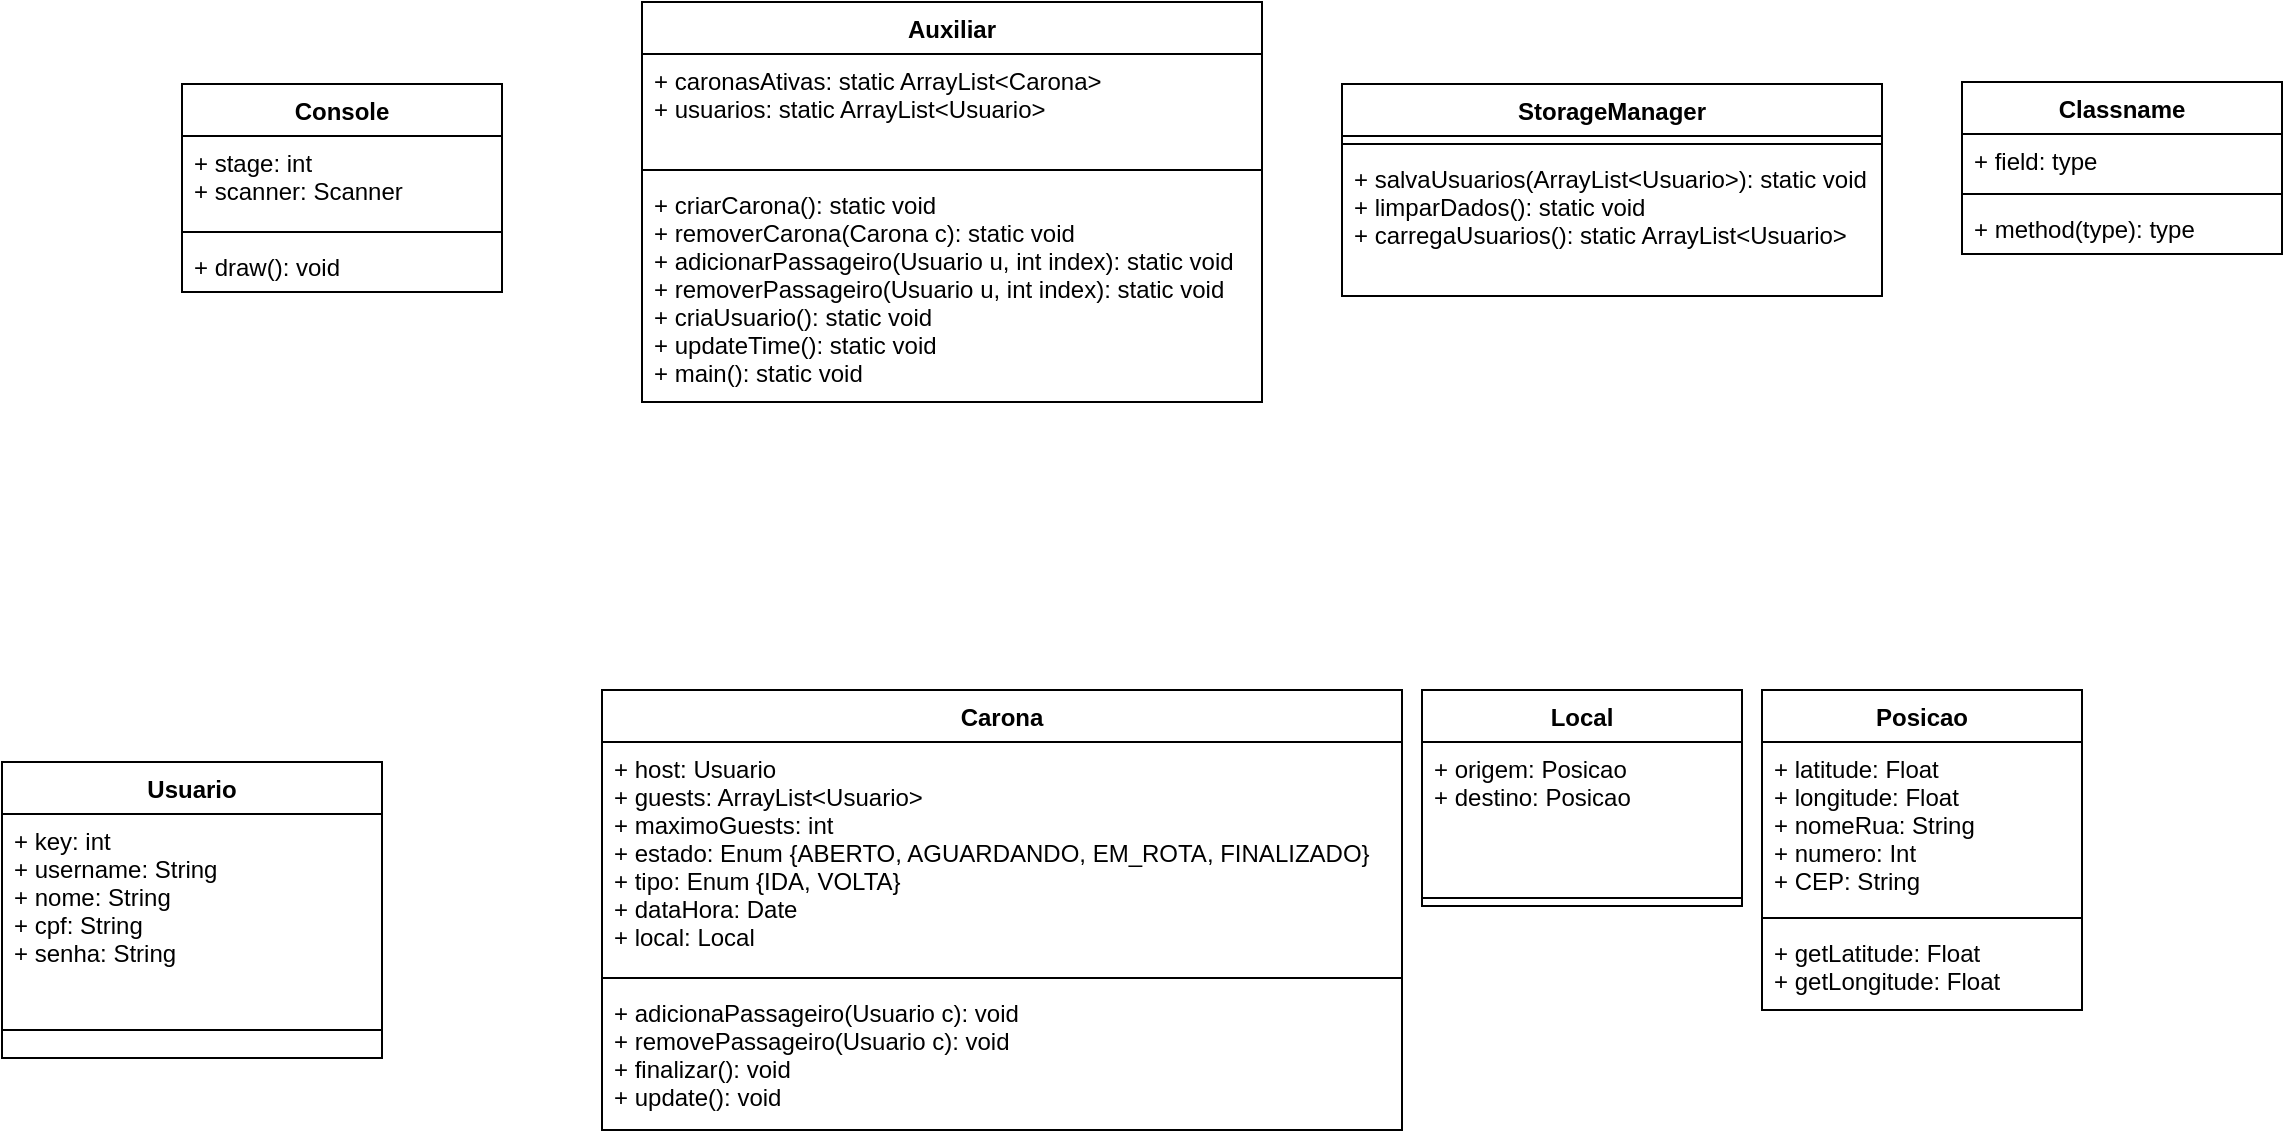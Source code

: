<mxfile version="13.10.9" type="device"><diagram id="C5RBs43oDa-KdzZeNtuy" name="Page-1"><mxGraphModel dx="1038" dy="580" grid="1" gridSize="10" guides="1" tooltips="1" connect="1" arrows="1" fold="1" page="1" pageScale="1" pageWidth="827" pageHeight="1169" math="0" shadow="0"><root><mxCell id="WIyWlLk6GJQsqaUBKTNV-0"/><mxCell id="WIyWlLk6GJQsqaUBKTNV-1" parent="WIyWlLk6GJQsqaUBKTNV-0"/><mxCell id="70YJ4k9ds1o5UzrM6RvZ-0" value="Carona" style="swimlane;fontStyle=1;align=center;verticalAlign=top;childLayout=stackLayout;horizontal=1;startSize=26;horizontalStack=0;resizeParent=1;resizeParentMax=0;resizeLast=0;collapsible=1;marginBottom=0;" parent="WIyWlLk6GJQsqaUBKTNV-1" vertex="1"><mxGeometry x="310" y="344" width="400" height="220" as="geometry"/></mxCell><mxCell id="70YJ4k9ds1o5UzrM6RvZ-1" value="+ host: Usuario&#10;+ guests: ArrayList&lt;Usuario&gt;&#10;+ maximoGuests: int&#10;+ estado: Enum {ABERTO, AGUARDANDO, EM_ROTA, FINALIZADO}&#10;+ tipo: Enum {IDA, VOLTA}&#10;+ dataHora: Date&#10;+ local: Local&#10;" style="text;strokeColor=none;fillColor=none;align=left;verticalAlign=top;spacingLeft=4;spacingRight=4;overflow=hidden;rotatable=0;points=[[0,0.5],[1,0.5]];portConstraint=eastwest;" parent="70YJ4k9ds1o5UzrM6RvZ-0" vertex="1"><mxGeometry y="26" width="400" height="114" as="geometry"/></mxCell><mxCell id="70YJ4k9ds1o5UzrM6RvZ-2" value="" style="line;strokeWidth=1;fillColor=none;align=left;verticalAlign=middle;spacingTop=-1;spacingLeft=3;spacingRight=3;rotatable=0;labelPosition=right;points=[];portConstraint=eastwest;" parent="70YJ4k9ds1o5UzrM6RvZ-0" vertex="1"><mxGeometry y="140" width="400" height="8" as="geometry"/></mxCell><mxCell id="70YJ4k9ds1o5UzrM6RvZ-3" value="+ adicionaPassageiro(Usuario c): void&#10;+ removePassageiro(Usuario c): void&#10;+ finalizar(): void&#10;+ update(): void" style="text;strokeColor=none;fillColor=none;align=left;verticalAlign=top;spacingLeft=4;spacingRight=4;overflow=hidden;rotatable=0;points=[[0,0.5],[1,0.5]];portConstraint=eastwest;" parent="70YJ4k9ds1o5UzrM6RvZ-0" vertex="1"><mxGeometry y="148" width="400" height="72" as="geometry"/></mxCell><mxCell id="70YJ4k9ds1o5UzrM6RvZ-4" value="Usuario" style="swimlane;fontStyle=1;align=center;verticalAlign=top;childLayout=stackLayout;horizontal=1;startSize=26;horizontalStack=0;resizeParent=1;resizeParentMax=0;resizeLast=0;collapsible=1;marginBottom=0;" parent="WIyWlLk6GJQsqaUBKTNV-1" vertex="1"><mxGeometry x="10" y="380" width="190" height="148" as="geometry"/></mxCell><mxCell id="70YJ4k9ds1o5UzrM6RvZ-5" value="+ key: int&#10;+ username: String&#10;+ nome: String&#10;+ cpf: String&#10;+ senha: String" style="text;strokeColor=none;fillColor=none;align=left;verticalAlign=top;spacingLeft=4;spacingRight=4;overflow=hidden;rotatable=0;points=[[0,0.5],[1,0.5]];portConstraint=eastwest;" parent="70YJ4k9ds1o5UzrM6RvZ-4" vertex="1"><mxGeometry y="26" width="190" height="94" as="geometry"/></mxCell><mxCell id="70YJ4k9ds1o5UzrM6RvZ-6" value="" style="line;strokeWidth=1;fillColor=none;align=left;verticalAlign=middle;spacingTop=-1;spacingLeft=3;spacingRight=3;rotatable=0;labelPosition=right;points=[];portConstraint=eastwest;" parent="70YJ4k9ds1o5UzrM6RvZ-4" vertex="1"><mxGeometry y="120" width="190" height="28" as="geometry"/></mxCell><mxCell id="70YJ4k9ds1o5UzrM6RvZ-9" value="Local" style="swimlane;fontStyle=1;align=center;verticalAlign=top;childLayout=stackLayout;horizontal=1;startSize=26;horizontalStack=0;resizeParent=1;resizeParentMax=0;resizeLast=0;collapsible=1;marginBottom=0;" parent="WIyWlLk6GJQsqaUBKTNV-1" vertex="1"><mxGeometry x="720" y="344" width="160" height="108" as="geometry"/></mxCell><mxCell id="70YJ4k9ds1o5UzrM6RvZ-10" value="+ origem: Posicao&#10;+ destino: Posicao" style="text;strokeColor=none;fillColor=none;align=left;verticalAlign=top;spacingLeft=4;spacingRight=4;overflow=hidden;rotatable=0;points=[[0,0.5],[1,0.5]];portConstraint=eastwest;" parent="70YJ4k9ds1o5UzrM6RvZ-9" vertex="1"><mxGeometry y="26" width="160" height="74" as="geometry"/></mxCell><mxCell id="70YJ4k9ds1o5UzrM6RvZ-11" value="" style="line;strokeWidth=1;fillColor=none;align=left;verticalAlign=middle;spacingTop=-1;spacingLeft=3;spacingRight=3;rotatable=0;labelPosition=right;points=[];portConstraint=eastwest;" parent="70YJ4k9ds1o5UzrM6RvZ-9" vertex="1"><mxGeometry y="100" width="160" height="8" as="geometry"/></mxCell><mxCell id="70YJ4k9ds1o5UzrM6RvZ-13" value="Posicao" style="swimlane;fontStyle=1;align=center;verticalAlign=top;childLayout=stackLayout;horizontal=1;startSize=26;horizontalStack=0;resizeParent=1;resizeParentMax=0;resizeLast=0;collapsible=1;marginBottom=0;" parent="WIyWlLk6GJQsqaUBKTNV-1" vertex="1"><mxGeometry x="890" y="344" width="160" height="160" as="geometry"/></mxCell><mxCell id="70YJ4k9ds1o5UzrM6RvZ-14" value="+ latitude: Float&#10;+ longitude: Float&#10;+ nomeRua: String&#10;+ numero: Int&#10;+ CEP: String" style="text;strokeColor=none;fillColor=none;align=left;verticalAlign=top;spacingLeft=4;spacingRight=4;overflow=hidden;rotatable=0;points=[[0,0.5],[1,0.5]];portConstraint=eastwest;" parent="70YJ4k9ds1o5UzrM6RvZ-13" vertex="1"><mxGeometry y="26" width="160" height="84" as="geometry"/></mxCell><mxCell id="70YJ4k9ds1o5UzrM6RvZ-15" value="" style="line;strokeWidth=1;fillColor=none;align=left;verticalAlign=middle;spacingTop=-1;spacingLeft=3;spacingRight=3;rotatable=0;labelPosition=right;points=[];portConstraint=eastwest;" parent="70YJ4k9ds1o5UzrM6RvZ-13" vertex="1"><mxGeometry y="110" width="160" height="8" as="geometry"/></mxCell><mxCell id="70YJ4k9ds1o5UzrM6RvZ-16" value="+ getLatitude: Float&#10;+ getLongitude: Float" style="text;strokeColor=none;fillColor=none;align=left;verticalAlign=top;spacingLeft=4;spacingRight=4;overflow=hidden;rotatable=0;points=[[0,0.5],[1,0.5]];portConstraint=eastwest;" parent="70YJ4k9ds1o5UzrM6RvZ-13" vertex="1"><mxGeometry y="118" width="160" height="42" as="geometry"/></mxCell><mxCell id="70YJ4k9ds1o5UzrM6RvZ-25" value="Auxiliar" style="swimlane;fontStyle=1;align=center;verticalAlign=top;childLayout=stackLayout;horizontal=1;startSize=26;horizontalStack=0;resizeParent=1;resizeParentMax=0;resizeLast=0;collapsible=1;marginBottom=0;" parent="WIyWlLk6GJQsqaUBKTNV-1" vertex="1"><mxGeometry x="330" width="310" height="200" as="geometry"/></mxCell><mxCell id="70YJ4k9ds1o5UzrM6RvZ-26" value="+ caronasAtivas: static ArrayList&lt;Carona&gt;&#10;+ usuarios: static ArrayList&lt;Usuario&gt;" style="text;strokeColor=none;fillColor=none;align=left;verticalAlign=top;spacingLeft=4;spacingRight=4;overflow=hidden;rotatable=0;points=[[0,0.5],[1,0.5]];portConstraint=eastwest;" parent="70YJ4k9ds1o5UzrM6RvZ-25" vertex="1"><mxGeometry y="26" width="310" height="54" as="geometry"/></mxCell><mxCell id="70YJ4k9ds1o5UzrM6RvZ-27" value="" style="line;strokeWidth=1;fillColor=none;align=left;verticalAlign=middle;spacingTop=-1;spacingLeft=3;spacingRight=3;rotatable=0;labelPosition=right;points=[];portConstraint=eastwest;" parent="70YJ4k9ds1o5UzrM6RvZ-25" vertex="1"><mxGeometry y="80" width="310" height="8" as="geometry"/></mxCell><mxCell id="70YJ4k9ds1o5UzrM6RvZ-28" value="+ criarCarona(): static void&#10;+ removerCarona(Carona c): static void&#10;+ adicionarPassageiro(Usuario u, int index): static void&#10;+ removerPassageiro(Usuario u, int index): static void&#10;+ criaUsuario(): static void&#10;+ updateTime(): static void&#10;+ main(): static void" style="text;strokeColor=none;fillColor=none;align=left;verticalAlign=top;spacingLeft=4;spacingRight=4;overflow=hidden;rotatable=0;points=[[0,0.5],[1,0.5]];portConstraint=eastwest;" parent="70YJ4k9ds1o5UzrM6RvZ-25" vertex="1"><mxGeometry y="88" width="310" height="112" as="geometry"/></mxCell><mxCell id="70YJ4k9ds1o5UzrM6RvZ-32" value="Console" style="swimlane;fontStyle=1;align=center;verticalAlign=top;childLayout=stackLayout;horizontal=1;startSize=26;horizontalStack=0;resizeParent=1;resizeParentMax=0;resizeLast=0;collapsible=1;marginBottom=0;" parent="WIyWlLk6GJQsqaUBKTNV-1" vertex="1"><mxGeometry x="100" y="41" width="160" height="104" as="geometry"/></mxCell><mxCell id="70YJ4k9ds1o5UzrM6RvZ-33" value="+ stage: int&#10;+ scanner: Scanner" style="text;strokeColor=none;fillColor=none;align=left;verticalAlign=top;spacingLeft=4;spacingRight=4;overflow=hidden;rotatable=0;points=[[0,0.5],[1,0.5]];portConstraint=eastwest;" parent="70YJ4k9ds1o5UzrM6RvZ-32" vertex="1"><mxGeometry y="26" width="160" height="44" as="geometry"/></mxCell><mxCell id="70YJ4k9ds1o5UzrM6RvZ-34" value="" style="line;strokeWidth=1;fillColor=none;align=left;verticalAlign=middle;spacingTop=-1;spacingLeft=3;spacingRight=3;rotatable=0;labelPosition=right;points=[];portConstraint=eastwest;" parent="70YJ4k9ds1o5UzrM6RvZ-32" vertex="1"><mxGeometry y="70" width="160" height="8" as="geometry"/></mxCell><mxCell id="70YJ4k9ds1o5UzrM6RvZ-35" value="+ draw(): void" style="text;strokeColor=none;fillColor=none;align=left;verticalAlign=top;spacingLeft=4;spacingRight=4;overflow=hidden;rotatable=0;points=[[0,0.5],[1,0.5]];portConstraint=eastwest;" parent="70YJ4k9ds1o5UzrM6RvZ-32" vertex="1"><mxGeometry y="78" width="160" height="26" as="geometry"/></mxCell><mxCell id="8-LOsy8GWbaPUUwe34V0-0" value="StorageManager" style="swimlane;fontStyle=1;align=center;verticalAlign=top;childLayout=stackLayout;horizontal=1;startSize=26;horizontalStack=0;resizeParent=1;resizeParentMax=0;resizeLast=0;collapsible=1;marginBottom=0;" parent="WIyWlLk6GJQsqaUBKTNV-1" vertex="1"><mxGeometry x="680" y="41" width="270" height="106" as="geometry"/></mxCell><mxCell id="8-LOsy8GWbaPUUwe34V0-2" value="" style="line;strokeWidth=1;fillColor=none;align=left;verticalAlign=middle;spacingTop=-1;spacingLeft=3;spacingRight=3;rotatable=0;labelPosition=right;points=[];portConstraint=eastwest;" parent="8-LOsy8GWbaPUUwe34V0-0" vertex="1"><mxGeometry y="26" width="270" height="8" as="geometry"/></mxCell><mxCell id="8-LOsy8GWbaPUUwe34V0-3" value="+ salvaUsuarios(ArrayList&lt;Usuario&gt;): static void&#10;+ limparDados(): static void&#10;+ carregaUsuarios(): static ArrayList&lt;Usuario&gt;" style="text;strokeColor=none;fillColor=none;align=left;verticalAlign=top;spacingLeft=4;spacingRight=4;overflow=hidden;rotatable=0;points=[[0,0.5],[1,0.5]];portConstraint=eastwest;" parent="8-LOsy8GWbaPUUwe34V0-0" vertex="1"><mxGeometry y="34" width="270" height="72" as="geometry"/></mxCell><mxCell id="O2n8_iNczZ0qudaaKC3S-0" value="Classname" style="swimlane;fontStyle=1;align=center;verticalAlign=top;childLayout=stackLayout;horizontal=1;startSize=26;horizontalStack=0;resizeParent=1;resizeParentMax=0;resizeLast=0;collapsible=1;marginBottom=0;" parent="WIyWlLk6GJQsqaUBKTNV-1" vertex="1"><mxGeometry x="990" y="40" width="160" height="86" as="geometry"/></mxCell><mxCell id="O2n8_iNczZ0qudaaKC3S-1" value="+ field: type" style="text;strokeColor=none;fillColor=none;align=left;verticalAlign=top;spacingLeft=4;spacingRight=4;overflow=hidden;rotatable=0;points=[[0,0.5],[1,0.5]];portConstraint=eastwest;" parent="O2n8_iNczZ0qudaaKC3S-0" vertex="1"><mxGeometry y="26" width="160" height="26" as="geometry"/></mxCell><mxCell id="O2n8_iNczZ0qudaaKC3S-2" value="" style="line;strokeWidth=1;fillColor=none;align=left;verticalAlign=middle;spacingTop=-1;spacingLeft=3;spacingRight=3;rotatable=0;labelPosition=right;points=[];portConstraint=eastwest;" parent="O2n8_iNczZ0qudaaKC3S-0" vertex="1"><mxGeometry y="52" width="160" height="8" as="geometry"/></mxCell><mxCell id="O2n8_iNczZ0qudaaKC3S-3" value="+ method(type): type" style="text;strokeColor=none;fillColor=none;align=left;verticalAlign=top;spacingLeft=4;spacingRight=4;overflow=hidden;rotatable=0;points=[[0,0.5],[1,0.5]];portConstraint=eastwest;" parent="O2n8_iNczZ0qudaaKC3S-0" vertex="1"><mxGeometry y="60" width="160" height="26" as="geometry"/></mxCell></root></mxGraphModel></diagram></mxfile>
